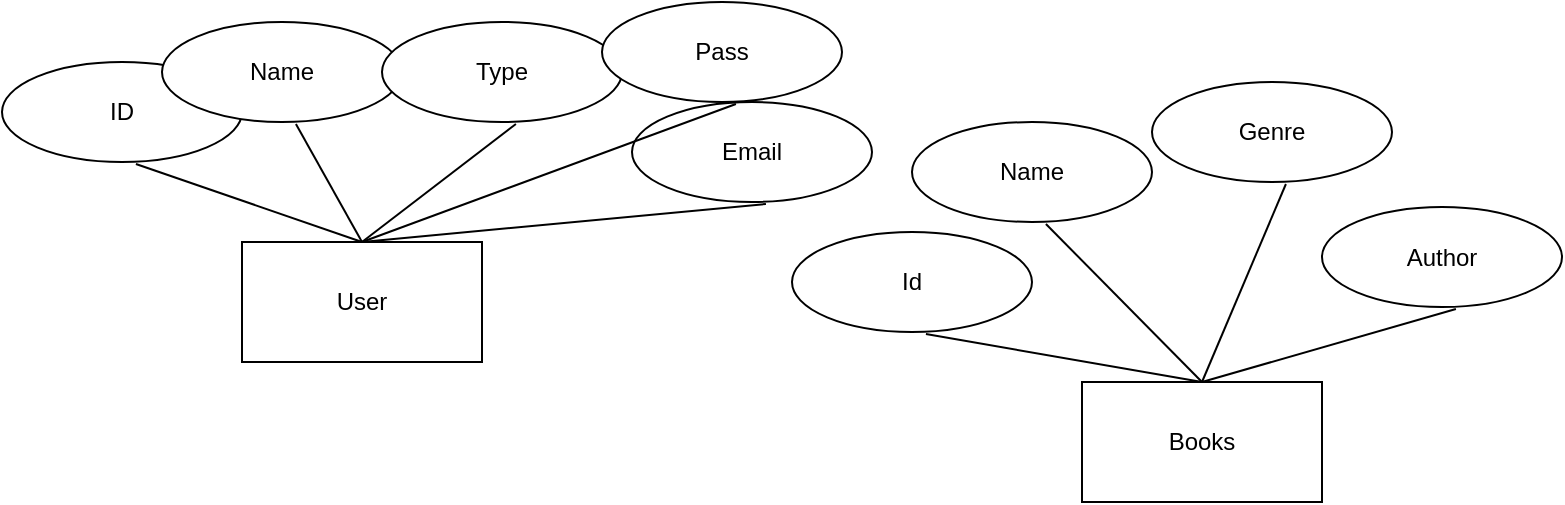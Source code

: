 <mxfile version="20.5.2" type="device"><diagram id="7_h_N9VCQshAfWWThlkZ" name="Page-1"><mxGraphModel dx="1018" dy="598" grid="1" gridSize="10" guides="1" tooltips="1" connect="1" arrows="1" fold="1" page="1" pageScale="1" pageWidth="850" pageHeight="1100" math="0" shadow="0"><root><mxCell id="0"/><mxCell id="1" parent="0"/><mxCell id="jhjKyGeBPqRR_VFQ3Xfy-1" value="User" style="rounded=0;whiteSpace=wrap;html=1;" vertex="1" parent="1"><mxGeometry x="170" y="180" width="120" height="60" as="geometry"/></mxCell><mxCell id="jhjKyGeBPqRR_VFQ3Xfy-2" value="ID" style="ellipse;whiteSpace=wrap;html=1;" vertex="1" parent="1"><mxGeometry x="50" y="90" width="120" height="50" as="geometry"/></mxCell><mxCell id="jhjKyGeBPqRR_VFQ3Xfy-4" value="" style="endArrow=none;html=1;rounded=0;entryX=0.558;entryY=1.02;entryDx=0;entryDy=0;entryPerimeter=0;exitX=0.5;exitY=0;exitDx=0;exitDy=0;" edge="1" parent="1" source="jhjKyGeBPqRR_VFQ3Xfy-1" target="jhjKyGeBPqRR_VFQ3Xfy-2"><mxGeometry width="50" height="50" relative="1" as="geometry"><mxPoint x="400" y="340" as="sourcePoint"/><mxPoint x="450" y="290" as="targetPoint"/></mxGeometry></mxCell><mxCell id="jhjKyGeBPqRR_VFQ3Xfy-10" value="Name" style="ellipse;whiteSpace=wrap;html=1;" vertex="1" parent="1"><mxGeometry x="130" y="70" width="120" height="50" as="geometry"/></mxCell><mxCell id="jhjKyGeBPqRR_VFQ3Xfy-11" value="" style="endArrow=none;html=1;rounded=0;entryX=0.558;entryY=1.02;entryDx=0;entryDy=0;entryPerimeter=0;exitX=0.5;exitY=0;exitDx=0;exitDy=0;" edge="1" target="jhjKyGeBPqRR_VFQ3Xfy-10" parent="1" source="jhjKyGeBPqRR_VFQ3Xfy-1"><mxGeometry width="50" height="50" relative="1" as="geometry"><mxPoint x="310" y="160" as="sourcePoint"/><mxPoint x="530" y="270" as="targetPoint"/></mxGeometry></mxCell><mxCell id="jhjKyGeBPqRR_VFQ3Xfy-12" value="Type" style="ellipse;whiteSpace=wrap;html=1;" vertex="1" parent="1"><mxGeometry x="240" y="70" width="120" height="50" as="geometry"/></mxCell><mxCell id="jhjKyGeBPqRR_VFQ3Xfy-13" value="" style="endArrow=none;html=1;rounded=0;entryX=0.558;entryY=1.02;entryDx=0;entryDy=0;entryPerimeter=0;exitX=0.5;exitY=0;exitDx=0;exitDy=0;" edge="1" target="jhjKyGeBPqRR_VFQ3Xfy-12" parent="1" source="jhjKyGeBPqRR_VFQ3Xfy-1"><mxGeometry width="50" height="50" relative="1" as="geometry"><mxPoint x="340" y="180" as="sourcePoint"/><mxPoint x="640" y="270" as="targetPoint"/></mxGeometry></mxCell><mxCell id="jhjKyGeBPqRR_VFQ3Xfy-14" value="Email" style="ellipse;whiteSpace=wrap;html=1;" vertex="1" parent="1"><mxGeometry x="365" y="110" width="120" height="50" as="geometry"/></mxCell><mxCell id="jhjKyGeBPqRR_VFQ3Xfy-15" value="" style="endArrow=none;html=1;rounded=0;entryX=0.558;entryY=1.02;entryDx=0;entryDy=0;entryPerimeter=0;exitX=0.5;exitY=0;exitDx=0;exitDy=0;" edge="1" target="jhjKyGeBPqRR_VFQ3Xfy-14" parent="1" source="jhjKyGeBPqRR_VFQ3Xfy-1"><mxGeometry width="50" height="50" relative="1" as="geometry"><mxPoint x="290" y="220" as="sourcePoint"/><mxPoint x="700" y="310" as="targetPoint"/></mxGeometry></mxCell><mxCell id="jhjKyGeBPqRR_VFQ3Xfy-16" value="Pass" style="ellipse;whiteSpace=wrap;html=1;" vertex="1" parent="1"><mxGeometry x="350" y="60" width="120" height="50" as="geometry"/></mxCell><mxCell id="jhjKyGeBPqRR_VFQ3Xfy-17" value="" style="endArrow=none;html=1;rounded=0;entryX=0.558;entryY=1.02;entryDx=0;entryDy=0;entryPerimeter=0;" edge="1" target="jhjKyGeBPqRR_VFQ3Xfy-16" parent="1"><mxGeometry width="50" height="50" relative="1" as="geometry"><mxPoint x="230" y="180" as="sourcePoint"/><mxPoint x="735" y="350" as="targetPoint"/></mxGeometry></mxCell><mxCell id="jhjKyGeBPqRR_VFQ3Xfy-19" value="Books" style="rounded=0;whiteSpace=wrap;html=1;" vertex="1" parent="1"><mxGeometry x="590" y="250" width="120" height="60" as="geometry"/></mxCell><mxCell id="jhjKyGeBPqRR_VFQ3Xfy-20" value="Id" style="ellipse;whiteSpace=wrap;html=1;" vertex="1" parent="1"><mxGeometry x="445" y="175" width="120" height="50" as="geometry"/></mxCell><mxCell id="jhjKyGeBPqRR_VFQ3Xfy-21" value="" style="endArrow=none;html=1;rounded=0;entryX=0.558;entryY=1.02;entryDx=0;entryDy=0;entryPerimeter=0;exitX=0.5;exitY=0;exitDx=0;exitDy=0;" edge="1" target="jhjKyGeBPqRR_VFQ3Xfy-20" parent="1" source="jhjKyGeBPqRR_VFQ3Xfy-19"><mxGeometry width="50" height="50" relative="1" as="geometry"><mxPoint x="310" y="245" as="sourcePoint"/><mxPoint x="780" y="375" as="targetPoint"/></mxGeometry></mxCell><mxCell id="jhjKyGeBPqRR_VFQ3Xfy-22" value="Name&lt;span style=&quot;color: rgba(0, 0, 0, 0); font-family: monospace; font-size: 0px; text-align: start;&quot;&gt;%3CmxGraphModel%3E%3Croot%3E%3CmxCell%20id%3D%220%22%2F%3E%3CmxCell%20id%3D%221%22%20parent%3D%220%22%2F%3E%3CmxCell%20id%3D%222%22%20value%3D%22Id%22%20style%3D%22ellipse%3BwhiteSpace%3Dwrap%3Bhtml%3D1%3B%22%20vertex%3D%221%22%20parent%3D%221%22%3E%3CmxGeometry%20x%3D%22445%22%20y%3D%22175%22%20width%3D%22120%22%20height%3D%2250%22%20as%3D%22geometry%22%2F%3E%3C%2FmxCell%3E%3CmxCell%20id%3D%223%22%20value%3D%22%22%20style%3D%22endArrow%3Dnone%3Bhtml%3D1%3Brounded%3D0%3BentryX%3D0.558%3BentryY%3D1.02%3BentryDx%3D0%3BentryDy%3D0%3BentryPerimeter%3D0%3BexitX%3D0.5%3BexitY%3D0%3BexitDx%3D0%3BexitDy%3D0%3B%22%20edge%3D%221%22%20target%3D%222%22%20parent%3D%221%22%3E%3CmxGeometry%20width%3D%2250%22%20height%3D%2250%22%20relative%3D%221%22%20as%3D%22geometry%22%3E%3CmxPoint%20x%3D%22650%22%20y%3D%22250%22%20as%3D%22sourcePoint%22%2F%3E%3CmxPoint%20x%3D%22780%22%20y%3D%22375%22%20as%3D%22targetPoint%22%2F%3E%3C%2FmxGeometry%3E%3C%2FmxCell%3E%3C%2Froot%3E%3C%2FmxGraphModel%3E&lt;/span&gt;" style="ellipse;whiteSpace=wrap;html=1;" vertex="1" parent="1"><mxGeometry x="505" y="120" width="120" height="50" as="geometry"/></mxCell><mxCell id="jhjKyGeBPqRR_VFQ3Xfy-23" value="" style="endArrow=none;html=1;rounded=0;entryX=0.558;entryY=1.02;entryDx=0;entryDy=0;entryPerimeter=0;exitX=0.5;exitY=0;exitDx=0;exitDy=0;" edge="1" parent="1" target="jhjKyGeBPqRR_VFQ3Xfy-22" source="jhjKyGeBPqRR_VFQ3Xfy-19"><mxGeometry width="50" height="50" relative="1" as="geometry"><mxPoint x="710" y="195" as="sourcePoint"/><mxPoint x="840" y="320" as="targetPoint"/></mxGeometry></mxCell><mxCell id="jhjKyGeBPqRR_VFQ3Xfy-24" value="Genre" style="ellipse;whiteSpace=wrap;html=1;" vertex="1" parent="1"><mxGeometry x="625" y="100" width="120" height="50" as="geometry"/></mxCell><mxCell id="jhjKyGeBPqRR_VFQ3Xfy-25" value="" style="endArrow=none;html=1;rounded=0;entryX=0.558;entryY=1.02;entryDx=0;entryDy=0;entryPerimeter=0;exitX=0.5;exitY=0;exitDx=0;exitDy=0;" edge="1" parent="1" target="jhjKyGeBPqRR_VFQ3Xfy-24" source="jhjKyGeBPqRR_VFQ3Xfy-19"><mxGeometry width="50" height="50" relative="1" as="geometry"><mxPoint x="650" y="240" as="sourcePoint"/><mxPoint x="925" y="310" as="targetPoint"/></mxGeometry></mxCell><mxCell id="jhjKyGeBPqRR_VFQ3Xfy-26" value="Author" style="ellipse;whiteSpace=wrap;html=1;" vertex="1" parent="1"><mxGeometry x="710" y="162.5" width="120" height="50" as="geometry"/></mxCell><mxCell id="jhjKyGeBPqRR_VFQ3Xfy-27" value="" style="endArrow=none;html=1;rounded=0;entryX=0.558;entryY=1.02;entryDx=0;entryDy=0;entryPerimeter=0;exitX=0.5;exitY=0;exitDx=0;exitDy=0;" edge="1" parent="1" target="jhjKyGeBPqRR_VFQ3Xfy-26" source="jhjKyGeBPqRR_VFQ3Xfy-19"><mxGeometry width="50" height="50" relative="1" as="geometry"><mxPoint x="915" y="237.5" as="sourcePoint"/><mxPoint x="1045" y="362.5" as="targetPoint"/></mxGeometry></mxCell></root></mxGraphModel></diagram></mxfile>
